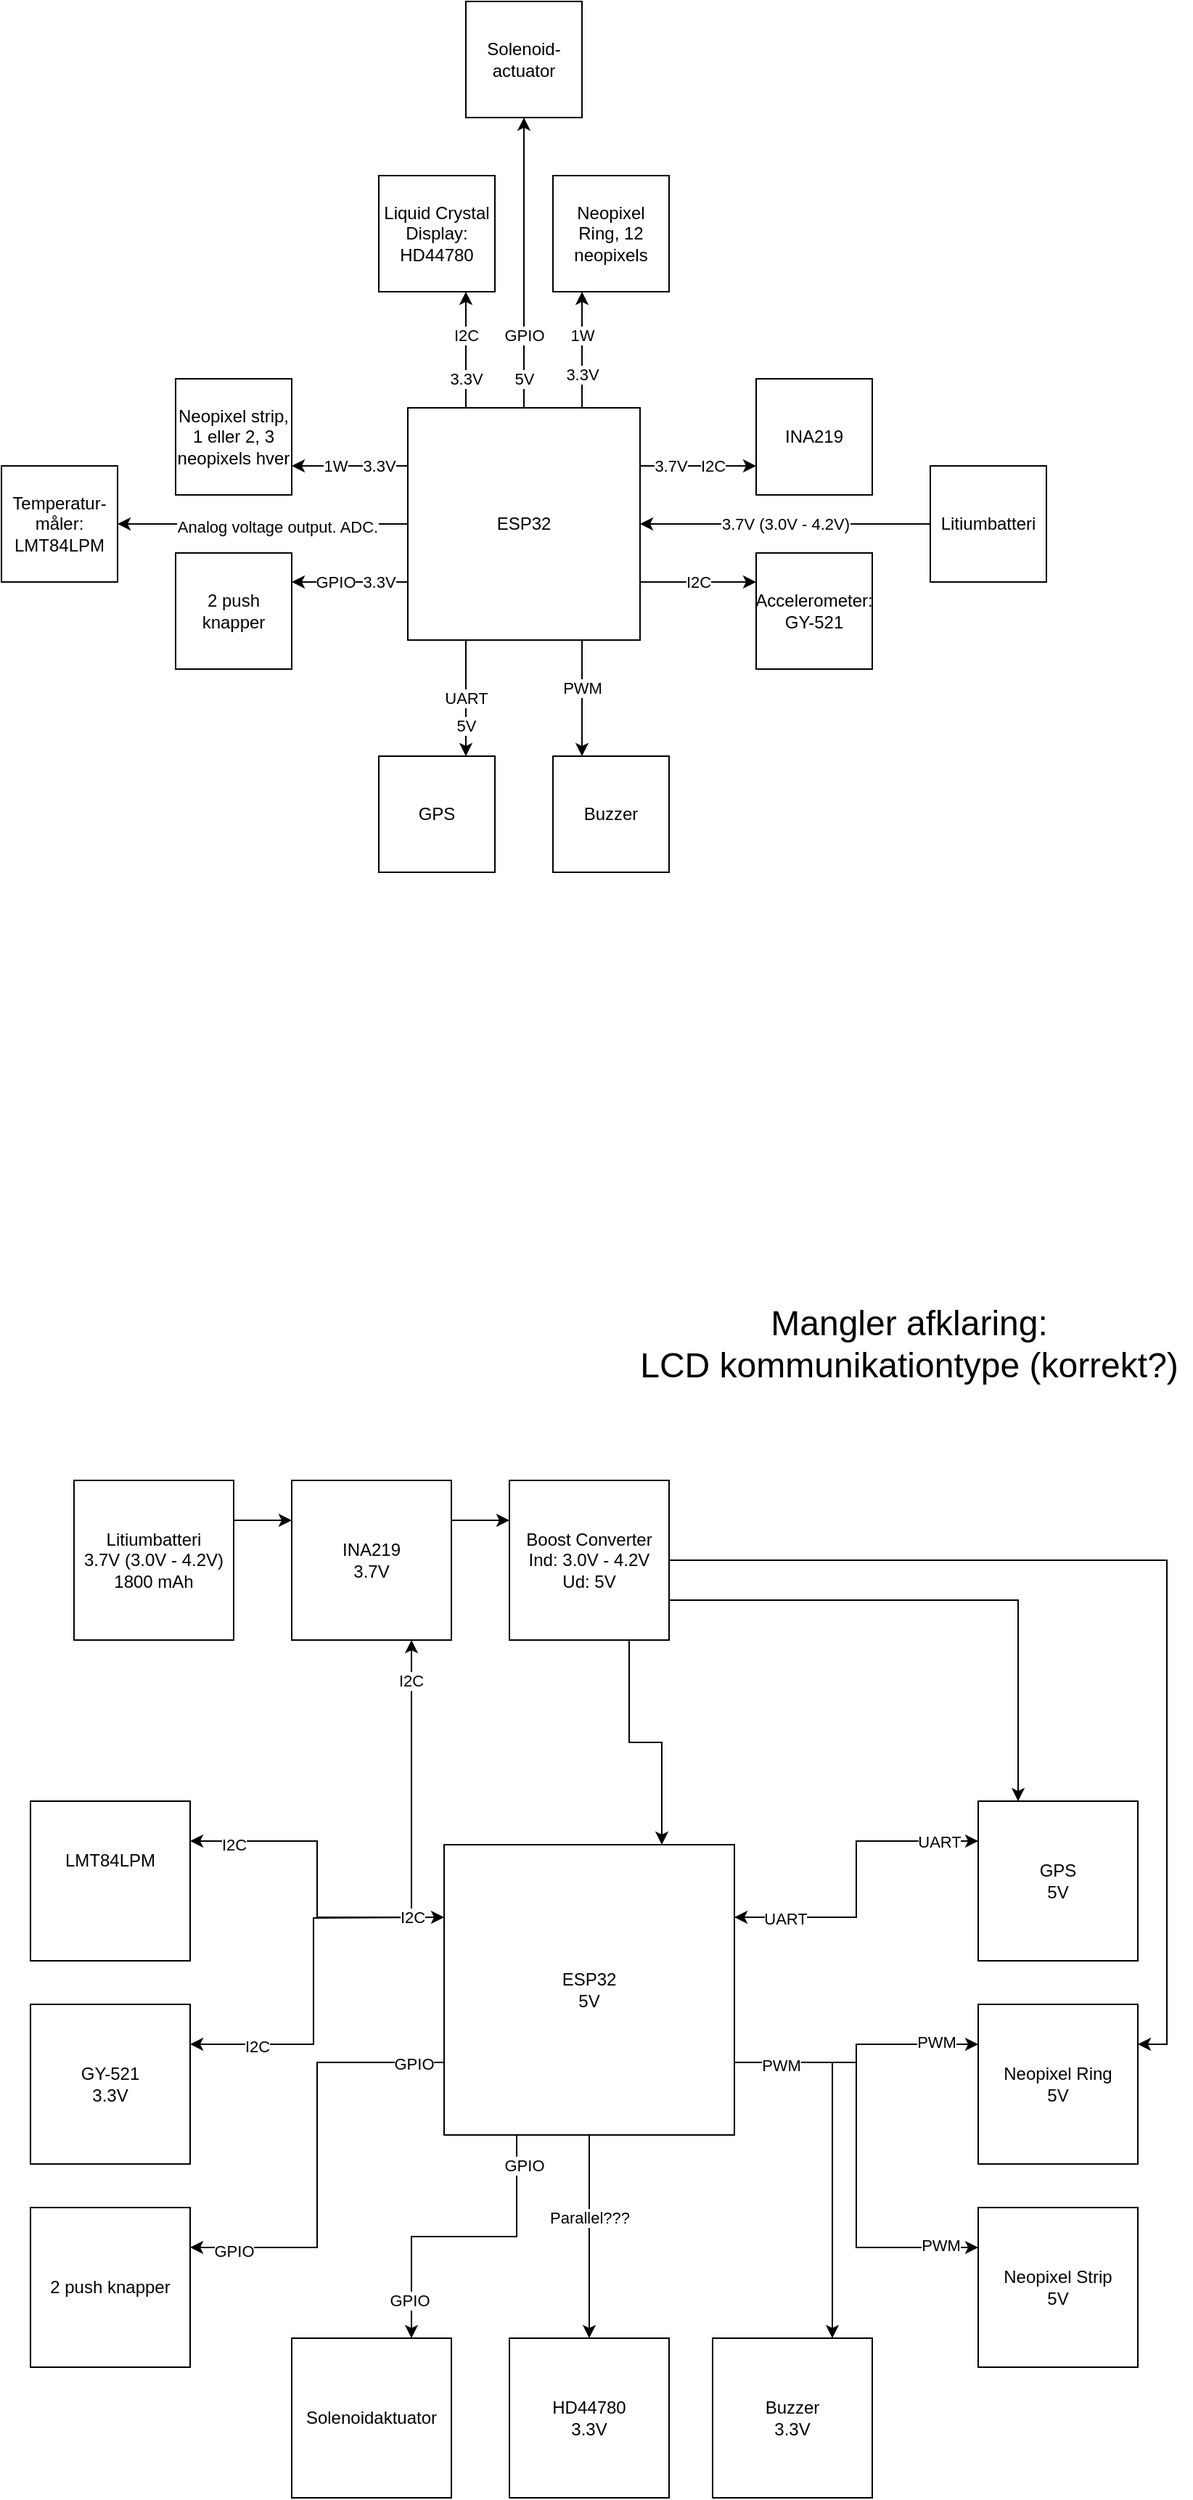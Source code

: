 <mxfile version="25.0.1">
  <diagram name="Page-1" id="Au_jINocBcU9wG9LVLza">
    <mxGraphModel dx="568" dy="594" grid="1" gridSize="10" guides="1" tooltips="1" connect="1" arrows="1" fold="1" page="1" pageScale="1" pageWidth="827" pageHeight="1169" math="0" shadow="0">
      <root>
        <mxCell id="0" />
        <mxCell id="1" parent="0" />
        <mxCell id="EmFi_Dx1vb8NdvtKUb8W-31" style="edgeStyle=orthogonalEdgeStyle;rounded=0;orthogonalLoop=1;jettySize=auto;html=1;exitX=0.5;exitY=0;exitDx=0;exitDy=0;entryX=0.5;entryY=1;entryDx=0;entryDy=0;" parent="1" source="EmFi_Dx1vb8NdvtKUb8W-1" target="EmFi_Dx1vb8NdvtKUb8W-27" edge="1">
          <mxGeometry relative="1" as="geometry" />
        </mxCell>
        <mxCell id="EmFi_Dx1vb8NdvtKUb8W-47" value="GPIO" style="edgeLabel;html=1;align=center;verticalAlign=middle;resizable=0;points=[];" parent="EmFi_Dx1vb8NdvtKUb8W-31" vertex="1" connectable="0">
          <mxGeometry x="-0.18" y="2" relative="1" as="geometry">
            <mxPoint x="2" y="32" as="offset" />
          </mxGeometry>
        </mxCell>
        <mxCell id="IqeGQkIq_OfWnlcnVpKp-1" value="5V" style="edgeLabel;html=1;align=center;verticalAlign=middle;resizable=0;points=[];" parent="EmFi_Dx1vb8NdvtKUb8W-31" vertex="1" connectable="0">
          <mxGeometry x="-0.09" relative="1" as="geometry">
            <mxPoint y="71" as="offset" />
          </mxGeometry>
        </mxCell>
        <mxCell id="EmFi_Dx1vb8NdvtKUb8W-32" value="1W" style="edgeStyle=orthogonalEdgeStyle;rounded=0;orthogonalLoop=1;jettySize=auto;html=1;exitX=0.75;exitY=0;exitDx=0;exitDy=0;entryX=0.25;entryY=1;entryDx=0;entryDy=0;" parent="1" source="EmFi_Dx1vb8NdvtKUb8W-1" target="EmFi_Dx1vb8NdvtKUb8W-13" edge="1">
          <mxGeometry x="0.25" relative="1" as="geometry">
            <mxPoint as="offset" />
          </mxGeometry>
        </mxCell>
        <mxCell id="8WWaU90uD-3OsJMU1C4m-3" value="3.3V" style="edgeLabel;html=1;align=center;verticalAlign=middle;resizable=0;points=[];" vertex="1" connectable="0" parent="EmFi_Dx1vb8NdvtKUb8W-32">
          <mxGeometry x="-0.426" relative="1" as="geometry">
            <mxPoint as="offset" />
          </mxGeometry>
        </mxCell>
        <mxCell id="EmFi_Dx1vb8NdvtKUb8W-33" value="I2C" style="edgeStyle=orthogonalEdgeStyle;rounded=0;orthogonalLoop=1;jettySize=auto;html=1;exitX=0.25;exitY=0;exitDx=0;exitDy=0;entryX=0.75;entryY=1;entryDx=0;entryDy=0;" parent="1" source="EmFi_Dx1vb8NdvtKUb8W-1" target="EmFi_Dx1vb8NdvtKUb8W-29" edge="1">
          <mxGeometry x="0.25" relative="1" as="geometry">
            <mxPoint as="offset" />
          </mxGeometry>
        </mxCell>
        <mxCell id="8WWaU90uD-3OsJMU1C4m-2" value="3.3V" style="edgeLabel;html=1;align=center;verticalAlign=middle;resizable=0;points=[];" vertex="1" connectable="0" parent="EmFi_Dx1vb8NdvtKUb8W-33">
          <mxGeometry x="0.385" y="-2" relative="1" as="geometry">
            <mxPoint x="-2" y="35" as="offset" />
          </mxGeometry>
        </mxCell>
        <mxCell id="EmFi_Dx1vb8NdvtKUb8W-34" style="edgeStyle=orthogonalEdgeStyle;rounded=0;orthogonalLoop=1;jettySize=auto;html=1;exitX=0;exitY=0.5;exitDx=0;exitDy=0;entryX=1;entryY=0.5;entryDx=0;entryDy=0;" parent="1" source="EmFi_Dx1vb8NdvtKUb8W-1" target="EmFi_Dx1vb8NdvtKUb8W-23" edge="1">
          <mxGeometry relative="1" as="geometry" />
        </mxCell>
        <mxCell id="5EAwnNu0bwSe0VQoL4Nk-1" value="Analog voltage output. ADC." style="edgeLabel;html=1;align=center;verticalAlign=middle;resizable=0;points=[];" parent="EmFi_Dx1vb8NdvtKUb8W-34" vertex="1" connectable="0">
          <mxGeometry x="-0.1" y="2" relative="1" as="geometry">
            <mxPoint as="offset" />
          </mxGeometry>
        </mxCell>
        <mxCell id="EmFi_Dx1vb8NdvtKUb8W-35" value="1W" style="edgeStyle=orthogonalEdgeStyle;rounded=0;orthogonalLoop=1;jettySize=auto;html=1;exitX=0;exitY=0.25;exitDx=0;exitDy=0;entryX=1;entryY=0.75;entryDx=0;entryDy=0;" parent="1" source="EmFi_Dx1vb8NdvtKUb8W-1" target="EmFi_Dx1vb8NdvtKUb8W-16" edge="1">
          <mxGeometry x="0.25" relative="1" as="geometry">
            <mxPoint as="offset" />
          </mxGeometry>
        </mxCell>
        <mxCell id="8WWaU90uD-3OsJMU1C4m-10" value="3.3V" style="edgeLabel;html=1;align=center;verticalAlign=middle;resizable=0;points=[];" vertex="1" connectable="0" parent="EmFi_Dx1vb8NdvtKUb8W-35">
          <mxGeometry x="-0.58" relative="1" as="geometry">
            <mxPoint x="-3" as="offset" />
          </mxGeometry>
        </mxCell>
        <mxCell id="EmFi_Dx1vb8NdvtKUb8W-36" style="edgeStyle=orthogonalEdgeStyle;rounded=0;orthogonalLoop=1;jettySize=auto;html=1;exitX=0;exitY=0.75;exitDx=0;exitDy=0;entryX=1;entryY=0.25;entryDx=0;entryDy=0;" parent="1" source="EmFi_Dx1vb8NdvtKUb8W-1" target="EmFi_Dx1vb8NdvtKUb8W-5" edge="1">
          <mxGeometry relative="1" as="geometry">
            <Array as="points">
              <mxPoint x="290" y="440" />
              <mxPoint x="290" y="440" />
            </Array>
          </mxGeometry>
        </mxCell>
        <mxCell id="EmFi_Dx1vb8NdvtKUb8W-43" value="GPIO" style="edgeLabel;html=1;align=center;verticalAlign=middle;resizable=0;points=[];" parent="EmFi_Dx1vb8NdvtKUb8W-36" vertex="1" connectable="0">
          <mxGeometry x="-0.325" y="2" relative="1" as="geometry">
            <mxPoint x="-23" y="-2" as="offset" />
          </mxGeometry>
        </mxCell>
        <mxCell id="8WWaU90uD-3OsJMU1C4m-9" value="3.3V" style="edgeLabel;html=1;align=center;verticalAlign=middle;resizable=0;points=[];" vertex="1" connectable="0" parent="EmFi_Dx1vb8NdvtKUb8W-36">
          <mxGeometry x="-0.649" relative="1" as="geometry">
            <mxPoint x="-6" as="offset" />
          </mxGeometry>
        </mxCell>
        <mxCell id="EmFi_Dx1vb8NdvtKUb8W-37" style="edgeStyle=orthogonalEdgeStyle;rounded=0;orthogonalLoop=1;jettySize=auto;html=1;exitX=1;exitY=0.25;exitDx=0;exitDy=0;entryX=0;entryY=0.75;entryDx=0;entryDy=0;" parent="1" source="EmFi_Dx1vb8NdvtKUb8W-1" target="EmFi_Dx1vb8NdvtKUb8W-25" edge="1">
          <mxGeometry relative="1" as="geometry" />
        </mxCell>
        <mxCell id="EmFi_Dx1vb8NdvtKUb8W-46" value="I2C" style="edgeLabel;html=1;align=center;verticalAlign=middle;resizable=0;points=[];" parent="EmFi_Dx1vb8NdvtKUb8W-37" vertex="1" connectable="0">
          <mxGeometry x="-0.525" y="4" relative="1" as="geometry">
            <mxPoint x="31" y="4" as="offset" />
          </mxGeometry>
        </mxCell>
        <mxCell id="8WWaU90uD-3OsJMU1C4m-4" value="3.7V" style="edgeLabel;html=1;align=center;verticalAlign=middle;resizable=0;points=[];" vertex="1" connectable="0" parent="EmFi_Dx1vb8NdvtKUb8W-37">
          <mxGeometry x="-0.472" y="2" relative="1" as="geometry">
            <mxPoint y="2" as="offset" />
          </mxGeometry>
        </mxCell>
        <mxCell id="EmFi_Dx1vb8NdvtKUb8W-39" style="edgeStyle=orthogonalEdgeStyle;rounded=0;orthogonalLoop=1;jettySize=auto;html=1;exitX=1;exitY=0.75;exitDx=0;exitDy=0;entryX=0;entryY=0.25;entryDx=0;entryDy=0;" parent="1" source="EmFi_Dx1vb8NdvtKUb8W-1" target="EmFi_Dx1vb8NdvtKUb8W-26" edge="1">
          <mxGeometry relative="1" as="geometry">
            <Array as="points">
              <mxPoint x="530" y="440" />
              <mxPoint x="530" y="440" />
            </Array>
          </mxGeometry>
        </mxCell>
        <mxCell id="EmFi_Dx1vb8NdvtKUb8W-45" value="I2C" style="edgeLabel;html=1;align=center;verticalAlign=middle;resizable=0;points=[];" parent="EmFi_Dx1vb8NdvtKUb8W-39" vertex="1" connectable="0">
          <mxGeometry x="0.125" y="1" relative="1" as="geometry">
            <mxPoint x="-5" y="1" as="offset" />
          </mxGeometry>
        </mxCell>
        <mxCell id="EmFi_Dx1vb8NdvtKUb8W-40" style="edgeStyle=orthogonalEdgeStyle;rounded=0;orthogonalLoop=1;jettySize=auto;html=1;exitX=0.75;exitY=1;exitDx=0;exitDy=0;entryX=0.25;entryY=0;entryDx=0;entryDy=0;" parent="1" source="EmFi_Dx1vb8NdvtKUb8W-1" target="EmFi_Dx1vb8NdvtKUb8W-11" edge="1">
          <mxGeometry relative="1" as="geometry" />
        </mxCell>
        <mxCell id="5EAwnNu0bwSe0VQoL4Nk-2" value="PWM" style="edgeLabel;html=1;align=center;verticalAlign=middle;resizable=0;points=[];" parent="EmFi_Dx1vb8NdvtKUb8W-40" vertex="1" connectable="0">
          <mxGeometry x="-0.175" y="4" relative="1" as="geometry">
            <mxPoint x="-4" as="offset" />
          </mxGeometry>
        </mxCell>
        <mxCell id="EmFi_Dx1vb8NdvtKUb8W-41" style="edgeStyle=orthogonalEdgeStyle;rounded=0;orthogonalLoop=1;jettySize=auto;html=1;exitX=0.25;exitY=1;exitDx=0;exitDy=0;entryX=0.75;entryY=0;entryDx=0;entryDy=0;" parent="1" source="EmFi_Dx1vb8NdvtKUb8W-1" target="EmFi_Dx1vb8NdvtKUb8W-6" edge="1">
          <mxGeometry relative="1" as="geometry" />
        </mxCell>
        <mxCell id="EmFi_Dx1vb8NdvtKUb8W-42" value="UART" style="edgeLabel;html=1;align=center;verticalAlign=middle;resizable=0;points=[];" parent="EmFi_Dx1vb8NdvtKUb8W-41" vertex="1" connectable="0">
          <mxGeometry x="-0.15" y="1" relative="1" as="geometry">
            <mxPoint x="-1" y="6" as="offset" />
          </mxGeometry>
        </mxCell>
        <mxCell id="8WWaU90uD-3OsJMU1C4m-8" value="5V" style="edgeLabel;html=1;align=center;verticalAlign=middle;resizable=0;points=[];" vertex="1" connectable="0" parent="EmFi_Dx1vb8NdvtKUb8W-41">
          <mxGeometry x="0.478" relative="1" as="geometry">
            <mxPoint as="offset" />
          </mxGeometry>
        </mxCell>
        <mxCell id="EmFi_Dx1vb8NdvtKUb8W-1" value="ESP32" style="whiteSpace=wrap;html=1;aspect=fixed;" parent="1" vertex="1">
          <mxGeometry x="320" y="320" width="160" height="160" as="geometry" />
        </mxCell>
        <mxCell id="EmFi_Dx1vb8NdvtKUb8W-5" value="2 push knapper" style="whiteSpace=wrap;html=1;aspect=fixed;" parent="1" vertex="1">
          <mxGeometry x="160" y="420" width="80" height="80" as="geometry" />
        </mxCell>
        <mxCell id="EmFi_Dx1vb8NdvtKUb8W-6" value="GPS" style="whiteSpace=wrap;html=1;aspect=fixed;" parent="1" vertex="1">
          <mxGeometry x="300" y="560" width="80" height="80" as="geometry" />
        </mxCell>
        <mxCell id="EmFi_Dx1vb8NdvtKUb8W-11" value="Buzzer" style="whiteSpace=wrap;html=1;aspect=fixed;" parent="1" vertex="1">
          <mxGeometry x="420" y="560" width="80" height="80" as="geometry" />
        </mxCell>
        <mxCell id="EmFi_Dx1vb8NdvtKUb8W-13" value="Neopixel Ring, 12 neopixels" style="whiteSpace=wrap;html=1;aspect=fixed;" parent="1" vertex="1">
          <mxGeometry x="420" y="160" width="80" height="80" as="geometry" />
        </mxCell>
        <mxCell id="EmFi_Dx1vb8NdvtKUb8W-16" value="Neopixel strip, 1 eller 2, 3 neopixels hver" style="whiteSpace=wrap;html=1;aspect=fixed;" parent="1" vertex="1">
          <mxGeometry x="160" y="300" width="80" height="80" as="geometry" />
        </mxCell>
        <mxCell id="EmFi_Dx1vb8NdvtKUb8W-23" value="Temperatur-&lt;div&gt;måler:&lt;/div&gt;&lt;div&gt;LMT84LPM&lt;br&gt;&lt;/div&gt;" style="whiteSpace=wrap;html=1;aspect=fixed;" parent="1" vertex="1">
          <mxGeometry x="40" y="360" width="80" height="80" as="geometry" />
        </mxCell>
        <mxCell id="8WWaU90uD-3OsJMU1C4m-6" style="edgeStyle=orthogonalEdgeStyle;rounded=0;orthogonalLoop=1;jettySize=auto;html=1;exitX=0;exitY=0.5;exitDx=0;exitDy=0;entryX=1;entryY=0.5;entryDx=0;entryDy=0;" edge="1" parent="1" source="EmFi_Dx1vb8NdvtKUb8W-24" target="EmFi_Dx1vb8NdvtKUb8W-1">
          <mxGeometry relative="1" as="geometry" />
        </mxCell>
        <mxCell id="8WWaU90uD-3OsJMU1C4m-7" value="3.7V (3.0V - 4.2V)" style="edgeLabel;html=1;align=center;verticalAlign=middle;resizable=0;points=[];" vertex="1" connectable="0" parent="8WWaU90uD-3OsJMU1C4m-6">
          <mxGeometry x="0.12" y="-2" relative="1" as="geometry">
            <mxPoint x="12" y="2" as="offset" />
          </mxGeometry>
        </mxCell>
        <mxCell id="EmFi_Dx1vb8NdvtKUb8W-24" value="Litiumbatteri" style="whiteSpace=wrap;html=1;aspect=fixed;" parent="1" vertex="1">
          <mxGeometry x="680" y="360" width="80" height="80" as="geometry" />
        </mxCell>
        <mxCell id="EmFi_Dx1vb8NdvtKUb8W-25" value="INA219" style="whiteSpace=wrap;html=1;aspect=fixed;" parent="1" vertex="1">
          <mxGeometry x="560" y="300" width="80" height="80" as="geometry" />
        </mxCell>
        <mxCell id="EmFi_Dx1vb8NdvtKUb8W-26" value="Accelerometer:&lt;br&gt;GY-521" style="whiteSpace=wrap;html=1;aspect=fixed;" parent="1" vertex="1">
          <mxGeometry x="560" y="420" width="80" height="80" as="geometry" />
        </mxCell>
        <mxCell id="EmFi_Dx1vb8NdvtKUb8W-27" value="Solenoid-&lt;div&gt;actuator&lt;/div&gt;" style="whiteSpace=wrap;html=1;aspect=fixed;" parent="1" vertex="1">
          <mxGeometry x="360" y="40" width="80" height="80" as="geometry" />
        </mxCell>
        <mxCell id="EmFi_Dx1vb8NdvtKUb8W-29" value="Liquid Crystal&lt;div&gt;Display:&lt;br&gt;HD44780&lt;br&gt;&lt;/div&gt;" style="whiteSpace=wrap;html=1;aspect=fixed;" parent="1" vertex="1">
          <mxGeometry x="300" y="160" width="80" height="80" as="geometry" />
        </mxCell>
        <mxCell id="8WWaU90uD-3OsJMU1C4m-51" style="edgeStyle=orthogonalEdgeStyle;rounded=0;orthogonalLoop=1;jettySize=auto;html=1;exitX=1;exitY=0.25;exitDx=0;exitDy=0;entryX=0;entryY=0.25;entryDx=0;entryDy=0;" edge="1" parent="1" source="8WWaU90uD-3OsJMU1C4m-44" target="8WWaU90uD-3OsJMU1C4m-45">
          <mxGeometry relative="1" as="geometry" />
        </mxCell>
        <mxCell id="8WWaU90uD-3OsJMU1C4m-44" value="&lt;div&gt;Litiumbatteri&lt;/div&gt;&lt;div&gt;3.7V (3.0V - 4.2V)&lt;/div&gt;&lt;div&gt;1800 mAh&lt;br&gt;&lt;/div&gt;" style="whiteSpace=wrap;html=1;aspect=fixed;" vertex="1" parent="1">
          <mxGeometry x="90" y="1059" width="110" height="110" as="geometry" />
        </mxCell>
        <mxCell id="8WWaU90uD-3OsJMU1C4m-53" style="edgeStyle=orthogonalEdgeStyle;rounded=0;orthogonalLoop=1;jettySize=auto;html=1;exitX=1;exitY=0.25;exitDx=0;exitDy=0;entryX=0;entryY=0.25;entryDx=0;entryDy=0;" edge="1" parent="1" source="8WWaU90uD-3OsJMU1C4m-45" target="8WWaU90uD-3OsJMU1C4m-52">
          <mxGeometry relative="1" as="geometry" />
        </mxCell>
        <mxCell id="8WWaU90uD-3OsJMU1C4m-76" style="edgeStyle=orthogonalEdgeStyle;rounded=0;orthogonalLoop=1;jettySize=auto;html=1;exitX=0.75;exitY=1;exitDx=0;exitDy=0;entryX=0;entryY=0.25;entryDx=0;entryDy=0;" edge="1" parent="1" source="8WWaU90uD-3OsJMU1C4m-45" target="8WWaU90uD-3OsJMU1C4m-55">
          <mxGeometry relative="1" as="geometry" />
        </mxCell>
        <mxCell id="8WWaU90uD-3OsJMU1C4m-45" value="&lt;div&gt;INA219&lt;/div&gt;3.7V" style="whiteSpace=wrap;html=1;aspect=fixed;" vertex="1" parent="1">
          <mxGeometry x="240" y="1059" width="110" height="110" as="geometry" />
        </mxCell>
        <mxCell id="8WWaU90uD-3OsJMU1C4m-56" style="edgeStyle=orthogonalEdgeStyle;rounded=0;orthogonalLoop=1;jettySize=auto;html=1;exitX=0.75;exitY=1;exitDx=0;exitDy=0;entryX=0.75;entryY=0;entryDx=0;entryDy=0;" edge="1" parent="1" source="8WWaU90uD-3OsJMU1C4m-52" target="8WWaU90uD-3OsJMU1C4m-55">
          <mxGeometry relative="1" as="geometry" />
        </mxCell>
        <mxCell id="8WWaU90uD-3OsJMU1C4m-58" style="edgeStyle=orthogonalEdgeStyle;rounded=0;orthogonalLoop=1;jettySize=auto;html=1;exitX=1;exitY=0.75;exitDx=0;exitDy=0;entryX=0.25;entryY=0;entryDx=0;entryDy=0;" edge="1" parent="1" source="8WWaU90uD-3OsJMU1C4m-52" target="8WWaU90uD-3OsJMU1C4m-57">
          <mxGeometry relative="1" as="geometry" />
        </mxCell>
        <mxCell id="8WWaU90uD-3OsJMU1C4m-64" style="edgeStyle=orthogonalEdgeStyle;rounded=0;orthogonalLoop=1;jettySize=auto;html=1;exitX=1;exitY=0.5;exitDx=0;exitDy=0;entryX=1;entryY=0.25;entryDx=0;entryDy=0;" edge="1" parent="1" source="8WWaU90uD-3OsJMU1C4m-52" target="8WWaU90uD-3OsJMU1C4m-63">
          <mxGeometry relative="1" as="geometry" />
        </mxCell>
        <mxCell id="8WWaU90uD-3OsJMU1C4m-52" value="&lt;div&gt;Boost Converter&lt;/div&gt;&lt;div&gt;Ind: 3.0V - 4.2V&lt;/div&gt;&lt;div&gt;Ud: 5V&lt;br&gt;&lt;/div&gt;" style="whiteSpace=wrap;html=1;aspect=fixed;" vertex="1" parent="1">
          <mxGeometry x="390" y="1059" width="110" height="110" as="geometry" />
        </mxCell>
        <mxCell id="8WWaU90uD-3OsJMU1C4m-60" style="edgeStyle=orthogonalEdgeStyle;rounded=0;orthogonalLoop=1;jettySize=auto;html=1;exitX=1;exitY=0.25;exitDx=0;exitDy=0;entryX=0;entryY=0.25;entryDx=0;entryDy=0;" edge="1" parent="1" source="8WWaU90uD-3OsJMU1C4m-55" target="8WWaU90uD-3OsJMU1C4m-57">
          <mxGeometry relative="1" as="geometry" />
        </mxCell>
        <mxCell id="8WWaU90uD-3OsJMU1C4m-67" style="edgeStyle=orthogonalEdgeStyle;rounded=0;orthogonalLoop=1;jettySize=auto;html=1;exitX=1;exitY=0.75;exitDx=0;exitDy=0;entryX=0;entryY=0.25;entryDx=0;entryDy=0;" edge="1" parent="1" source="8WWaU90uD-3OsJMU1C4m-55" target="8WWaU90uD-3OsJMU1C4m-63">
          <mxGeometry relative="1" as="geometry" />
        </mxCell>
        <mxCell id="8WWaU90uD-3OsJMU1C4m-95" value="PWM" style="edgeLabel;html=1;align=center;verticalAlign=middle;resizable=0;points=[];" vertex="1" connectable="0" parent="8WWaU90uD-3OsJMU1C4m-67">
          <mxGeometry x="0.681" y="2" relative="1" as="geometry">
            <mxPoint as="offset" />
          </mxGeometry>
        </mxCell>
        <mxCell id="8WWaU90uD-3OsJMU1C4m-70" style="edgeStyle=orthogonalEdgeStyle;rounded=0;orthogonalLoop=1;jettySize=auto;html=1;exitX=0;exitY=0.25;exitDx=0;exitDy=0;entryX=1;entryY=0.25;entryDx=0;entryDy=0;" edge="1" parent="1" source="8WWaU90uD-3OsJMU1C4m-55" target="8WWaU90uD-3OsJMU1C4m-69">
          <mxGeometry relative="1" as="geometry" />
        </mxCell>
        <mxCell id="8WWaU90uD-3OsJMU1C4m-99" value="I2C" style="edgeLabel;html=1;align=center;verticalAlign=middle;resizable=0;points=[];" vertex="1" connectable="0" parent="8WWaU90uD-3OsJMU1C4m-70">
          <mxGeometry x="0.796" relative="1" as="geometry">
            <mxPoint x="7" y="2" as="offset" />
          </mxGeometry>
        </mxCell>
        <mxCell id="8WWaU90uD-3OsJMU1C4m-74" style="edgeStyle=orthogonalEdgeStyle;rounded=0;orthogonalLoop=1;jettySize=auto;html=1;exitX=0;exitY=0.25;exitDx=0;exitDy=0;entryX=0.75;entryY=1;entryDx=0;entryDy=0;" edge="1" parent="1" source="8WWaU90uD-3OsJMU1C4m-55" target="8WWaU90uD-3OsJMU1C4m-45">
          <mxGeometry relative="1" as="geometry" />
        </mxCell>
        <mxCell id="8WWaU90uD-3OsJMU1C4m-98" value="I2C" style="edgeLabel;html=1;align=center;verticalAlign=middle;resizable=0;points=[];" vertex="1" connectable="0" parent="8WWaU90uD-3OsJMU1C4m-74">
          <mxGeometry x="0.736" y="1" relative="1" as="geometry">
            <mxPoint as="offset" />
          </mxGeometry>
        </mxCell>
        <mxCell id="8WWaU90uD-3OsJMU1C4m-79" style="edgeStyle=orthogonalEdgeStyle;rounded=0;orthogonalLoop=1;jettySize=auto;html=1;exitX=0.5;exitY=1;exitDx=0;exitDy=0;entryX=0.5;entryY=0;entryDx=0;entryDy=0;" edge="1" parent="1" source="8WWaU90uD-3OsJMU1C4m-55" target="8WWaU90uD-3OsJMU1C4m-78">
          <mxGeometry relative="1" as="geometry" />
        </mxCell>
        <mxCell id="8WWaU90uD-3OsJMU1C4m-81" value="Parallel???" style="edgeLabel;html=1;align=center;verticalAlign=middle;resizable=0;points=[];" vertex="1" connectable="0" parent="8WWaU90uD-3OsJMU1C4m-79">
          <mxGeometry x="-0.189" relative="1" as="geometry">
            <mxPoint as="offset" />
          </mxGeometry>
        </mxCell>
        <mxCell id="8WWaU90uD-3OsJMU1C4m-84" style="edgeStyle=orthogonalEdgeStyle;rounded=0;orthogonalLoop=1;jettySize=auto;html=1;exitX=1;exitY=0.75;exitDx=0;exitDy=0;entryX=0;entryY=0.25;entryDx=0;entryDy=0;" edge="1" parent="1" source="8WWaU90uD-3OsJMU1C4m-55" target="8WWaU90uD-3OsJMU1C4m-83">
          <mxGeometry relative="1" as="geometry">
            <Array as="points">
              <mxPoint x="629" y="1460" />
              <mxPoint x="629" y="1587" />
            </Array>
          </mxGeometry>
        </mxCell>
        <mxCell id="8WWaU90uD-3OsJMU1C4m-96" value="PWM" style="edgeLabel;html=1;align=center;verticalAlign=middle;resizable=0;points=[];" vertex="1" connectable="0" parent="8WWaU90uD-3OsJMU1C4m-84">
          <mxGeometry x="0.824" y="2" relative="1" as="geometry">
            <mxPoint as="offset" />
          </mxGeometry>
        </mxCell>
        <mxCell id="8WWaU90uD-3OsJMU1C4m-91" style="edgeStyle=orthogonalEdgeStyle;rounded=0;orthogonalLoop=1;jettySize=auto;html=1;exitX=0;exitY=0.75;exitDx=0;exitDy=0;entryX=1;entryY=0.25;entryDx=0;entryDy=0;" edge="1" parent="1" source="8WWaU90uD-3OsJMU1C4m-55" target="8WWaU90uD-3OsJMU1C4m-89">
          <mxGeometry relative="1" as="geometry" />
        </mxCell>
        <mxCell id="8WWaU90uD-3OsJMU1C4m-92" value="GPIO" style="edgeLabel;html=1;align=center;verticalAlign=middle;resizable=0;points=[];" vertex="1" connectable="0" parent="8WWaU90uD-3OsJMU1C4m-91">
          <mxGeometry x="0.159" y="4" relative="1" as="geometry">
            <mxPoint x="-62" y="42" as="offset" />
          </mxGeometry>
        </mxCell>
        <mxCell id="8WWaU90uD-3OsJMU1C4m-100" value="GPIO" style="edgeLabel;html=1;align=center;verticalAlign=middle;resizable=0;points=[];" vertex="1" connectable="0" parent="8WWaU90uD-3OsJMU1C4m-91">
          <mxGeometry x="-0.859" y="1" relative="1" as="geometry">
            <mxPoint as="offset" />
          </mxGeometry>
        </mxCell>
        <mxCell id="8WWaU90uD-3OsJMU1C4m-101" style="edgeStyle=orthogonalEdgeStyle;rounded=0;orthogonalLoop=1;jettySize=auto;html=1;exitX=1;exitY=0.75;exitDx=0;exitDy=0;entryX=0.75;entryY=0;entryDx=0;entryDy=0;" edge="1" parent="1" source="8WWaU90uD-3OsJMU1C4m-55" target="8WWaU90uD-3OsJMU1C4m-87">
          <mxGeometry relative="1" as="geometry" />
        </mxCell>
        <mxCell id="8WWaU90uD-3OsJMU1C4m-102" value="PWM" style="edgeLabel;html=1;align=center;verticalAlign=middle;resizable=0;points=[];" vertex="1" connectable="0" parent="8WWaU90uD-3OsJMU1C4m-101">
          <mxGeometry x="-0.757" y="-2" relative="1" as="geometry">
            <mxPoint as="offset" />
          </mxGeometry>
        </mxCell>
        <mxCell id="8WWaU90uD-3OsJMU1C4m-103" style="edgeStyle=orthogonalEdgeStyle;rounded=0;orthogonalLoop=1;jettySize=auto;html=1;entryX=1;entryY=0.25;entryDx=0;entryDy=0;" edge="1" parent="1" target="8WWaU90uD-3OsJMU1C4m-88">
          <mxGeometry relative="1" as="geometry">
            <mxPoint x="340" y="1360" as="sourcePoint" />
          </mxGeometry>
        </mxCell>
        <mxCell id="8WWaU90uD-3OsJMU1C4m-108" value="I2C" style="edgeLabel;html=1;align=center;verticalAlign=middle;resizable=0;points=[];" vertex="1" connectable="0" parent="8WWaU90uD-3OsJMU1C4m-103">
          <mxGeometry x="0.713" y="1" relative="1" as="geometry">
            <mxPoint x="9" as="offset" />
          </mxGeometry>
        </mxCell>
        <mxCell id="8WWaU90uD-3OsJMU1C4m-111" value="I2C" style="edgeLabel;html=1;align=center;verticalAlign=middle;resizable=0;points=[];" vertex="1" connectable="0" parent="8WWaU90uD-3OsJMU1C4m-103">
          <mxGeometry x="-0.863" relative="1" as="geometry">
            <mxPoint as="offset" />
          </mxGeometry>
        </mxCell>
        <mxCell id="8WWaU90uD-3OsJMU1C4m-104" style="edgeStyle=orthogonalEdgeStyle;rounded=0;orthogonalLoop=1;jettySize=auto;html=1;exitX=0.25;exitY=1;exitDx=0;exitDy=0;entryX=0.75;entryY=0;entryDx=0;entryDy=0;" edge="1" parent="1" source="8WWaU90uD-3OsJMU1C4m-55" target="8WWaU90uD-3OsJMU1C4m-85">
          <mxGeometry relative="1" as="geometry" />
        </mxCell>
        <mxCell id="8WWaU90uD-3OsJMU1C4m-105" value="GPIO" style="edgeLabel;html=1;align=center;verticalAlign=middle;resizable=0;points=[];" vertex="1" connectable="0" parent="8WWaU90uD-3OsJMU1C4m-104">
          <mxGeometry x="-0.762" y="-4" relative="1" as="geometry">
            <mxPoint x="9" y="-5" as="offset" />
          </mxGeometry>
        </mxCell>
        <mxCell id="8WWaU90uD-3OsJMU1C4m-106" value="GPIO" style="edgeLabel;html=1;align=center;verticalAlign=middle;resizable=0;points=[];" vertex="1" connectable="0" parent="8WWaU90uD-3OsJMU1C4m-104">
          <mxGeometry x="0.752" y="-6" relative="1" as="geometry">
            <mxPoint x="4" as="offset" />
          </mxGeometry>
        </mxCell>
        <mxCell id="8WWaU90uD-3OsJMU1C4m-55" value="&lt;div&gt;ESP32&lt;/div&gt;&lt;div&gt;5V&lt;/div&gt;" style="whiteSpace=wrap;html=1;aspect=fixed;" vertex="1" parent="1">
          <mxGeometry x="345" y="1310" width="200" height="200" as="geometry" />
        </mxCell>
        <mxCell id="8WWaU90uD-3OsJMU1C4m-59" style="edgeStyle=orthogonalEdgeStyle;rounded=0;orthogonalLoop=1;jettySize=auto;html=1;exitX=0;exitY=0.25;exitDx=0;exitDy=0;entryX=1;entryY=0.25;entryDx=0;entryDy=0;" edge="1" parent="1" source="8WWaU90uD-3OsJMU1C4m-57" target="8WWaU90uD-3OsJMU1C4m-55">
          <mxGeometry relative="1" as="geometry" />
        </mxCell>
        <mxCell id="8WWaU90uD-3OsJMU1C4m-61" value="UART" style="edgeLabel;html=1;align=center;verticalAlign=middle;resizable=0;points=[];" vertex="1" connectable="0" parent="8WWaU90uD-3OsJMU1C4m-59">
          <mxGeometry x="-0.135" y="1" relative="1" as="geometry">
            <mxPoint x="-50" y="42" as="offset" />
          </mxGeometry>
        </mxCell>
        <mxCell id="8WWaU90uD-3OsJMU1C4m-97" value="UART" style="edgeLabel;html=1;align=center;verticalAlign=middle;resizable=0;points=[];" vertex="1" connectable="0" parent="8WWaU90uD-3OsJMU1C4m-59">
          <mxGeometry x="-0.756" relative="1" as="geometry">
            <mxPoint as="offset" />
          </mxGeometry>
        </mxCell>
        <mxCell id="8WWaU90uD-3OsJMU1C4m-57" value="&lt;div&gt;GPS&lt;/div&gt;&lt;div&gt;5V&lt;br&gt;&lt;/div&gt;" style="whiteSpace=wrap;html=1;aspect=fixed;" vertex="1" parent="1">
          <mxGeometry x="713" y="1280" width="110" height="110" as="geometry" />
        </mxCell>
        <mxCell id="8WWaU90uD-3OsJMU1C4m-63" value="&lt;div&gt;Neopixel Ring&lt;/div&gt;&lt;div&gt;5V&lt;br&gt;&lt;/div&gt;" style="whiteSpace=wrap;html=1;aspect=fixed;" vertex="1" parent="1">
          <mxGeometry x="713" y="1420" width="110" height="110" as="geometry" />
        </mxCell>
        <mxCell id="8WWaU90uD-3OsJMU1C4m-69" value="&lt;div&gt;LMT84LPM&lt;/div&gt;&lt;div&gt;&lt;br&gt;&lt;br&gt;&lt;/div&gt;" style="whiteSpace=wrap;html=1;aspect=fixed;" vertex="1" parent="1">
          <mxGeometry x="60" y="1280" width="110" height="110" as="geometry" />
        </mxCell>
        <mxCell id="8WWaU90uD-3OsJMU1C4m-78" value="&lt;div&gt;HD44780&lt;/div&gt;&lt;div&gt;3.3V&lt;br&gt;&lt;/div&gt;" style="whiteSpace=wrap;html=1;aspect=fixed;" vertex="1" parent="1">
          <mxGeometry x="390" y="1650" width="110" height="110" as="geometry" />
        </mxCell>
        <mxCell id="8WWaU90uD-3OsJMU1C4m-82" value="&lt;div&gt;&lt;font style=&quot;font-size: 24px;&quot;&gt;Mangler afklaring:&lt;br&gt;&lt;/font&gt;&lt;/div&gt;&lt;div&gt;&lt;font style=&quot;font-size: 24px;&quot;&gt;LCD kommunikationtype (korrekt?)&lt;/font&gt;&lt;br&gt;&lt;/div&gt;&lt;div&gt;&lt;font style=&quot;font-size: 24px;&quot;&gt;&lt;br&gt;&lt;/font&gt;&lt;/div&gt;" style="text;html=1;align=center;verticalAlign=middle;resizable=0;points=[];autosize=1;strokeColor=none;fillColor=none;" vertex="1" parent="1">
          <mxGeometry x="470" y="930" width="390" height="100" as="geometry" />
        </mxCell>
        <mxCell id="8WWaU90uD-3OsJMU1C4m-83" value="&lt;div&gt;Neopixel Strip&lt;/div&gt;&lt;div&gt;5V&lt;br&gt;&lt;/div&gt;" style="whiteSpace=wrap;html=1;aspect=fixed;" vertex="1" parent="1">
          <mxGeometry x="713" y="1560" width="110" height="110" as="geometry" />
        </mxCell>
        <mxCell id="8WWaU90uD-3OsJMU1C4m-85" value="Solenoidaktuator" style="whiteSpace=wrap;html=1;aspect=fixed;" vertex="1" parent="1">
          <mxGeometry x="240" y="1650" width="110" height="110" as="geometry" />
        </mxCell>
        <mxCell id="8WWaU90uD-3OsJMU1C4m-87" value="&lt;div&gt;Buzzer&lt;/div&gt;&lt;div&gt;3.3V&lt;br&gt;&lt;/div&gt;" style="whiteSpace=wrap;html=1;aspect=fixed;" vertex="1" parent="1">
          <mxGeometry x="530" y="1650" width="110" height="110" as="geometry" />
        </mxCell>
        <mxCell id="8WWaU90uD-3OsJMU1C4m-88" value="&lt;div&gt;GY-521&lt;/div&gt;&lt;div&gt;3.3V&lt;br&gt;&lt;/div&gt;" style="whiteSpace=wrap;html=1;aspect=fixed;" vertex="1" parent="1">
          <mxGeometry x="60" y="1420" width="110" height="110" as="geometry" />
        </mxCell>
        <mxCell id="8WWaU90uD-3OsJMU1C4m-89" value="2 push knapper" style="whiteSpace=wrap;html=1;aspect=fixed;" vertex="1" parent="1">
          <mxGeometry x="60" y="1560" width="110" height="110" as="geometry" />
        </mxCell>
      </root>
    </mxGraphModel>
  </diagram>
</mxfile>
